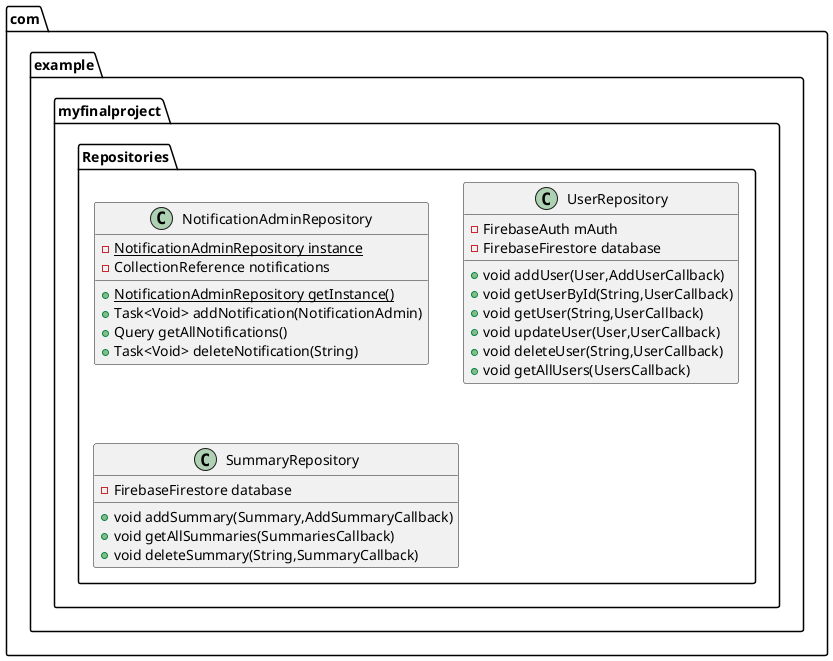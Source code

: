 @startuml
class com.example.myfinalproject.Repositories.NotificationAdminRepository {
- {static} NotificationAdminRepository instance
- CollectionReference notifications
+ {static} NotificationAdminRepository getInstance()
+ Task<Void> addNotification(NotificationAdmin)
+ Query getAllNotifications()
+ Task<Void> deleteNotification(String)
}


class com.example.myfinalproject.Repositories.UserRepository {
- FirebaseAuth mAuth
- FirebaseFirestore database
+ void addUser(User,AddUserCallback)
+ void getUserById(String,UserCallback)
+ void getUser(String,UserCallback)
+ void updateUser(User,UserCallback)
+ void deleteUser(String,UserCallback)
+ void getAllUsers(UsersCallback)
}


class com.example.myfinalproject.Repositories.SummaryRepository {
- FirebaseFirestore database
+ void addSummary(Summary,AddSummaryCallback)
+ void getAllSummaries(SummariesCallback)
+ void deleteSummary(String,SummaryCallback)
}


@enduml